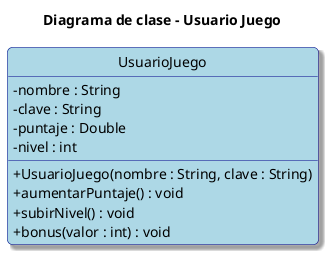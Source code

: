 @startuml
hide circle
skinparam classAttributeIconSize 0
skinparam backgroundColor White
skinparam RoundCorner 10
skinparam Shadowing true

skinparam class {
    ArrowColor DarkBlue
    BackgroundColor LightBlue
    BorderColor DarkBlue
}

skinparam note {
    BackgroundColor LightYellow
    BorderColor DarkBlue
}

title Diagrama de clase - Usuario Juego

class UsuarioJuego {
    - nombre : String
    - clave : String
    - puntaje : Double
    - nivel : int
    + UsuarioJuego(nombre : String, clave : String)
    + aumentarPuntaje() : void
    + subirNivel() : void
    + bonus(valor : int) : void
}
@enduml
